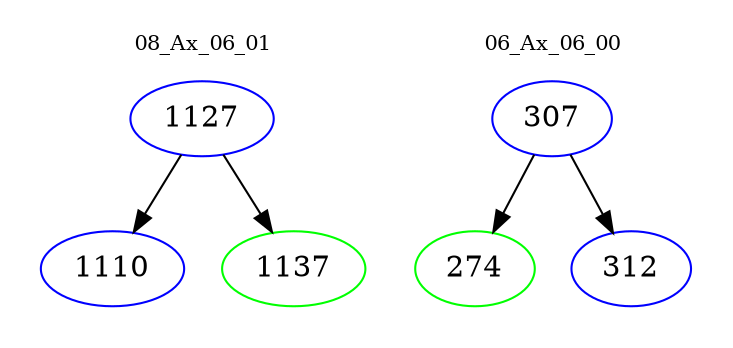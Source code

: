 digraph{
subgraph cluster_0 {
color = white
label = "08_Ax_06_01";
fontsize=10;
T0_1127 [label="1127", color="blue"]
T0_1127 -> T0_1110 [color="black"]
T0_1110 [label="1110", color="blue"]
T0_1127 -> T0_1137 [color="black"]
T0_1137 [label="1137", color="green"]
}
subgraph cluster_1 {
color = white
label = "06_Ax_06_00";
fontsize=10;
T1_307 [label="307", color="blue"]
T1_307 -> T1_274 [color="black"]
T1_274 [label="274", color="green"]
T1_307 -> T1_312 [color="black"]
T1_312 [label="312", color="blue"]
}
}

